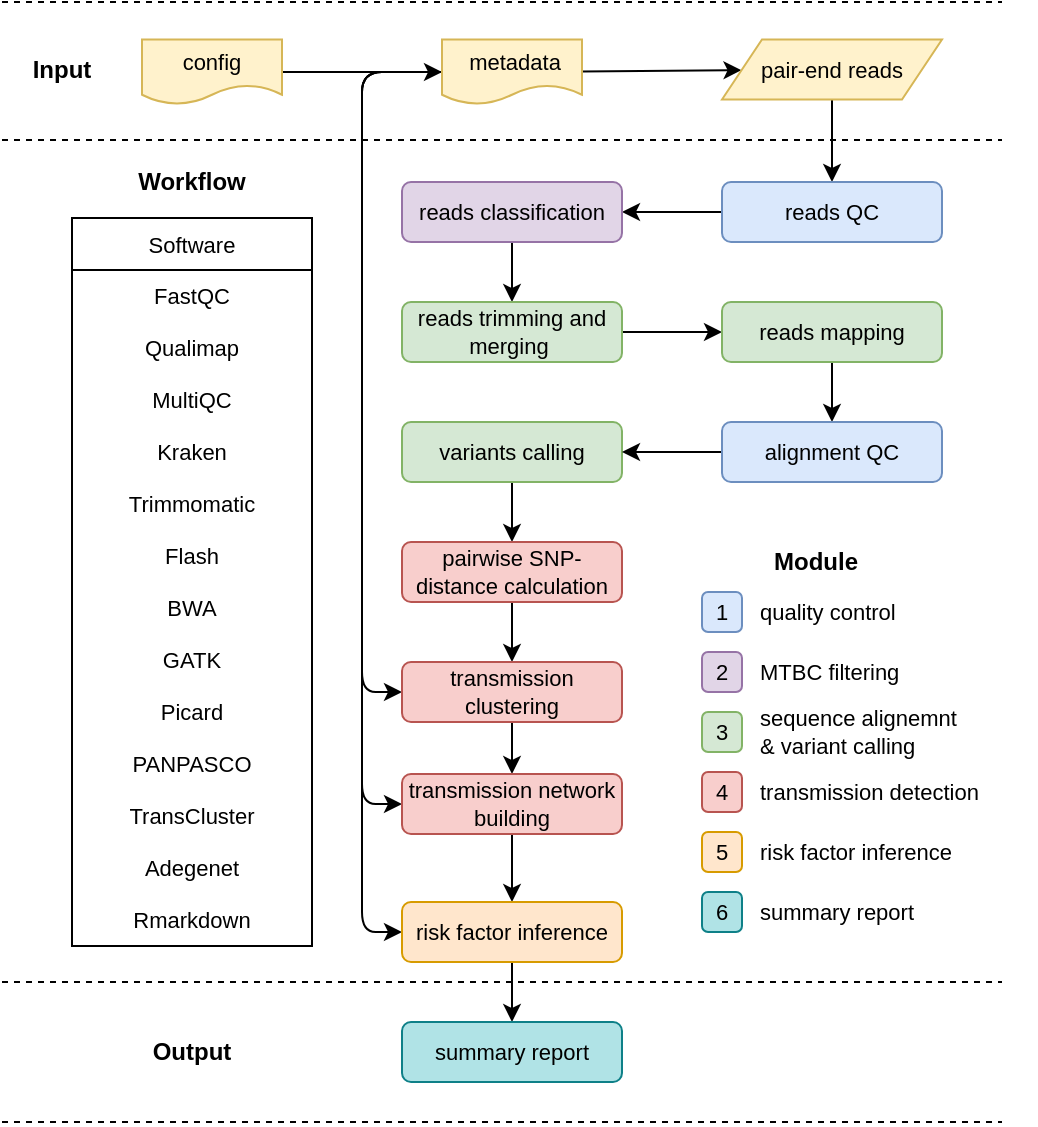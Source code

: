 <mxfile>
    <diagram id="EAWruZUE_qWZ3CnmqtOu" name="Page-1">
        <mxGraphModel dx="717" dy="545" grid="1" gridSize="10" guides="1" tooltips="1" connect="1" arrows="1" fold="1" page="1" pageScale="1" pageWidth="827" pageHeight="1169" background="#ffffff" math="0" shadow="0">
            <root>
                <mxCell id="0"/>
                <mxCell id="1" parent="0"/>
                <mxCell id="13" style="edgeStyle=none;html=1;fontSize=11;comic=0;fontFamily=Arial;" parent="1" source="9" target="10" edge="1">
                    <mxGeometry relative="1" as="geometry"/>
                </mxCell>
                <mxCell id="9" value="&lt;font style=&quot;font-size: 11px;&quot;&gt;config&lt;/font&gt;" style="shape=document;whiteSpace=wrap;html=1;boundedLbl=1;fontSize=11;fillColor=#fff2cc;strokeColor=#d6b656;comic=0;fontFamily=Arial;" parent="1" vertex="1">
                    <mxGeometry x="80" y="68.75" width="70" height="32.5" as="geometry"/>
                </mxCell>
                <mxCell id="130" value="" style="edgeStyle=none;html=1;" parent="1" source="10" target="14" edge="1">
                    <mxGeometry relative="1" as="geometry"/>
                </mxCell>
                <mxCell id="134" style="edgeStyle=orthogonalEdgeStyle;html=1;" parent="1" source="10" target="36" edge="1">
                    <mxGeometry relative="1" as="geometry">
                        <Array as="points">
                            <mxPoint x="190" y="85"/>
                            <mxPoint x="190" y="395"/>
                        </Array>
                    </mxGeometry>
                </mxCell>
                <mxCell id="136" style="edgeStyle=orthogonalEdgeStyle;html=1;" parent="1" source="10" target="38" edge="1">
                    <mxGeometry relative="1" as="geometry">
                        <Array as="points">
                            <mxPoint x="190" y="85"/>
                            <mxPoint x="190" y="451"/>
                        </Array>
                    </mxGeometry>
                </mxCell>
                <mxCell id="138" style="edgeStyle=orthogonalEdgeStyle;html=1;" parent="1" source="10" target="50" edge="1">
                    <mxGeometry relative="1" as="geometry">
                        <Array as="points">
                            <mxPoint x="190" y="85"/>
                            <mxPoint x="190" y="515"/>
                        </Array>
                    </mxGeometry>
                </mxCell>
                <mxCell id="10" value="&lt;font style=&quot;font-size: 11px&quot;&gt;&amp;nbsp;metadata&lt;/font&gt;" style="shape=document;whiteSpace=wrap;html=1;boundedLbl=1;fontSize=11;fillColor=#fff2cc;strokeColor=#d6b656;comic=0;fontFamily=Arial;" parent="1" vertex="1">
                    <mxGeometry x="230" y="68.75" width="70" height="32.5" as="geometry"/>
                </mxCell>
                <mxCell id="62" style="edgeStyle=orthogonalEdgeStyle;html=1;strokeWidth=1;comic=0;fontSize=11;fontFamily=Arial;" parent="1" source="14" target="17" edge="1">
                    <mxGeometry relative="1" as="geometry"/>
                </mxCell>
                <mxCell id="14" value="&lt;font style=&quot;font-size: 11px;&quot;&gt;pair-end reads&lt;/font&gt;" style="shape=parallelogram;perimeter=parallelogramPerimeter;whiteSpace=wrap;html=1;fixedSize=1;fontSize=11;fillColor=#fff2cc;strokeColor=#d6b656;comic=0;fontFamily=Arial;" parent="1" vertex="1">
                    <mxGeometry x="370" y="68.75" width="110" height="30" as="geometry"/>
                </mxCell>
                <mxCell id="30" style="edgeStyle=none;html=1;comic=0;fontSize=11;fontFamily=Arial;" parent="1" source="17" target="19" edge="1">
                    <mxGeometry relative="1" as="geometry"/>
                </mxCell>
                <mxCell id="17" value="&lt;font style=&quot;font-size: 11px&quot;&gt;reads QC&lt;br style=&quot;font-size: 11px&quot;&gt;&lt;/font&gt;" style="rounded=1;whiteSpace=wrap;html=1;fontSize=11;fillColor=#dae8fc;strokeColor=#6c8ebf;comic=0;fontFamily=Arial;" parent="1" vertex="1">
                    <mxGeometry x="370" y="140" width="110" height="30" as="geometry"/>
                </mxCell>
                <mxCell id="32" value="" style="edgeStyle=none;html=1;comic=0;fontSize=11;fontFamily=Arial;" parent="1" source="19" target="21" edge="1">
                    <mxGeometry relative="1" as="geometry"/>
                </mxCell>
                <mxCell id="19" value="&lt;font style=&quot;font-size: 11px;&quot;&gt;reads classification&lt;br style=&quot;font-size: 11px;&quot;&gt;&lt;/font&gt;" style="rounded=1;whiteSpace=wrap;html=1;fontSize=11;fillColor=#e1d5e7;strokeColor=#9673a6;comic=0;fontFamily=Arial;" parent="1" vertex="1">
                    <mxGeometry x="210" y="140" width="110" height="30" as="geometry"/>
                </mxCell>
                <mxCell id="33" value="" style="edgeStyle=none;html=1;comic=0;fontSize=11;fontFamily=Arial;" parent="1" source="21" target="23" edge="1">
                    <mxGeometry relative="1" as="geometry"/>
                </mxCell>
                <mxCell id="21" value="&lt;font style=&quot;font-size: 11px;&quot;&gt;reads trimming and merging&amp;nbsp;&lt;br style=&quot;font-size: 11px;&quot;&gt;&lt;/font&gt;" style="rounded=1;whiteSpace=wrap;html=1;fontSize=11;glass=0;shadow=0;sketch=0;fillColor=#d5e8d4;strokeColor=#82b366;comic=0;fontFamily=Arial;" parent="1" vertex="1">
                    <mxGeometry x="210" y="200" width="110" height="30" as="geometry"/>
                </mxCell>
                <mxCell id="124" value="" style="edgeStyle=none;html=1;" parent="1" source="23" target="123" edge="1">
                    <mxGeometry relative="1" as="geometry"/>
                </mxCell>
                <mxCell id="23" value="&lt;font style=&quot;font-size: 11px;&quot;&gt;reads mapping&lt;br style=&quot;font-size: 11px;&quot;&gt;&lt;/font&gt;" style="rounded=1;whiteSpace=wrap;html=1;fontSize=11;fillColor=#d5e8d4;strokeColor=#82b366;comic=0;fontFamily=Arial;" parent="1" vertex="1">
                    <mxGeometry x="370" y="200" width="110" height="30" as="geometry"/>
                </mxCell>
                <mxCell id="35" value="" style="edgeStyle=none;html=1;comic=0;fontSize=11;fontFamily=Arial;" parent="1" source="25" target="27" edge="1">
                    <mxGeometry relative="1" as="geometry"/>
                </mxCell>
                <mxCell id="25" value="&lt;font style=&quot;font-size: 11px;&quot;&gt;variants calling&lt;br style=&quot;font-size: 11px;&quot;&gt;&lt;/font&gt;" style="rounded=1;whiteSpace=wrap;html=1;fontSize=11;fillColor=#d5e8d4;strokeColor=#82b366;comic=0;fontFamily=Arial;" parent="1" vertex="1">
                    <mxGeometry x="210" y="260" width="110" height="30" as="geometry"/>
                </mxCell>
                <mxCell id="37" value="" style="edgeStyle=none;html=1;comic=0;fontSize=11;fontFamily=Arial;" parent="1" source="27" target="36" edge="1">
                    <mxGeometry relative="1" as="geometry"/>
                </mxCell>
                <mxCell id="27" value="&lt;font style=&quot;font-size: 11px;&quot;&gt;pairwise SNP-distance calculation&lt;br style=&quot;font-size: 11px;&quot;&gt;&lt;/font&gt;" style="rounded=1;whiteSpace=wrap;html=1;fontSize=11;fillColor=#f8cecc;strokeColor=#b85450;comic=0;fontFamily=Arial;" parent="1" vertex="1">
                    <mxGeometry x="210" y="320" width="110" height="30" as="geometry"/>
                </mxCell>
                <mxCell id="39" value="" style="edgeStyle=none;html=1;comic=0;fontSize=11;fontFamily=Arial;" parent="1" source="36" target="38" edge="1">
                    <mxGeometry relative="1" as="geometry"/>
                </mxCell>
                <mxCell id="36" value="&lt;font style=&quot;font-size: 11px;&quot;&gt;transmission clustering&lt;br style=&quot;font-size: 11px;&quot;&gt;&lt;/font&gt;" style="rounded=1;whiteSpace=wrap;html=1;fontSize=11;fillColor=#f8cecc;strokeColor=#b85450;comic=0;fontFamily=Arial;" parent="1" vertex="1">
                    <mxGeometry x="210" y="380" width="110" height="30" as="geometry"/>
                </mxCell>
                <mxCell id="54" value="" style="edgeStyle=orthogonalEdgeStyle;html=1;comic=0;fontSize=11;fontFamily=Arial;" parent="1" source="38" target="50" edge="1">
                    <mxGeometry relative="1" as="geometry"/>
                </mxCell>
                <mxCell id="38" value="&lt;font style=&quot;font-size: 11px;&quot;&gt;transmission network building&lt;br style=&quot;font-size: 11px;&quot;&gt;&lt;/font&gt;" style="rounded=1;whiteSpace=wrap;html=1;fontSize=11;fillColor=#f8cecc;strokeColor=#b85450;comic=0;fontFamily=Arial;" parent="1" vertex="1">
                    <mxGeometry x="210" y="436" width="110" height="30" as="geometry"/>
                </mxCell>
                <mxCell id="117" style="edgeStyle=orthogonalEdgeStyle;html=1;exitX=0.5;exitY=1;exitDx=0;exitDy=0;fontSize=11;fontColor=#000000;fontFamily=Arial;" parent="1" source="50" target="116" edge="1">
                    <mxGeometry relative="1" as="geometry"/>
                </mxCell>
                <mxCell id="50" value="&lt;font style=&quot;font-size: 11px;&quot;&gt;risk factor inference&lt;br style=&quot;font-size: 11px;&quot;&gt;&lt;/font&gt;" style="rounded=1;whiteSpace=wrap;html=1;fontSize=11;fillColor=#ffe6cc;strokeColor=#d79b00;comic=0;fontFamily=Arial;" parent="1" vertex="1">
                    <mxGeometry x="210" y="500" width="110" height="30" as="geometry"/>
                </mxCell>
                <mxCell id="64" value="&lt;font style=&quot;font-size: 11px;&quot;&gt;1&lt;br style=&quot;font-size: 11px;&quot;&gt;&lt;/font&gt;" style="rounded=1;whiteSpace=wrap;html=1;fontSize=11;fillColor=#dae8fc;strokeColor=#6c8ebf;comic=0;fontFamily=Arial;" parent="1" vertex="1">
                    <mxGeometry x="360" y="345" width="20" height="20" as="geometry"/>
                </mxCell>
                <mxCell id="66" value="&lt;font style=&quot;font-size: 11px;&quot;&gt;2&lt;br style=&quot;font-size: 11px;&quot;&gt;&lt;/font&gt;" style="rounded=1;whiteSpace=wrap;html=1;fontSize=11;fillColor=#e1d5e7;strokeColor=#9673a6;comic=0;fontFamily=Arial;" parent="1" vertex="1">
                    <mxGeometry x="360" y="375" width="20" height="20" as="geometry"/>
                </mxCell>
                <mxCell id="67" value="quality control" style="text;html=1;strokeColor=none;fillColor=none;align=left;verticalAlign=middle;whiteSpace=wrap;rounded=0;fontSize=11;fontFamily=Arial;" parent="1" vertex="1">
                    <mxGeometry x="387" y="345" width="140" height="20" as="geometry"/>
                </mxCell>
                <mxCell id="68" value="&lt;font style=&quot;font-size: 11px;&quot;&gt;3&lt;br style=&quot;font-size: 11px;&quot;&gt;&lt;/font&gt;" style="rounded=1;whiteSpace=wrap;html=1;fontSize=11;fillColor=#d5e8d4;strokeColor=#82b366;comic=0;fontFamily=Arial;" parent="1" vertex="1">
                    <mxGeometry x="360" y="405" width="20" height="20" as="geometry"/>
                </mxCell>
                <mxCell id="69" value="MTBC filtering" style="text;html=1;strokeColor=none;fillColor=none;align=left;verticalAlign=middle;whiteSpace=wrap;rounded=0;fontSize=11;fontFamily=Arial;" parent="1" vertex="1">
                    <mxGeometry x="387" y="375" width="140" height="20" as="geometry"/>
                </mxCell>
                <mxCell id="71" value="&lt;font style=&quot;font-size: 11px;&quot;&gt;4&lt;br style=&quot;font-size: 11px;&quot;&gt;&lt;/font&gt;" style="rounded=1;whiteSpace=wrap;html=1;fontSize=11;fillColor=#f8cecc;strokeColor=#b85450;comic=0;fontFamily=Arial;" parent="1" vertex="1">
                    <mxGeometry x="360" y="435" width="20" height="20" as="geometry"/>
                </mxCell>
                <mxCell id="72" value="transmission detection" style="text;html=1;strokeColor=none;fillColor=none;align=left;verticalAlign=middle;whiteSpace=wrap;rounded=0;fontSize=11;fontFamily=Arial;" parent="1" vertex="1">
                    <mxGeometry x="387" y="435" width="140" height="20" as="geometry"/>
                </mxCell>
                <mxCell id="73" value="&lt;font style=&quot;font-size: 11px;&quot;&gt;5&lt;br style=&quot;font-size: 11px;&quot;&gt;&lt;/font&gt;" style="rounded=1;whiteSpace=wrap;html=1;fontSize=11;fillColor=#ffe6cc;strokeColor=#d79b00;comic=0;fontFamily=Arial;" parent="1" vertex="1">
                    <mxGeometry x="360" y="465" width="20" height="20" as="geometry"/>
                </mxCell>
                <mxCell id="74" value="risk factor inference" style="text;html=1;strokeColor=none;fillColor=none;align=left;verticalAlign=middle;whiteSpace=wrap;rounded=0;fontSize=11;fontFamily=Arial;" parent="1" vertex="1">
                    <mxGeometry x="387" y="465" width="140" height="20" as="geometry"/>
                </mxCell>
                <mxCell id="75" value="sequence alignemnt &lt;br&gt;&amp;amp; variant calling" style="text;html=1;strokeColor=none;fillColor=none;align=left;verticalAlign=middle;whiteSpace=wrap;rounded=0;fontSize=11;fontFamily=Arial;" parent="1" vertex="1">
                    <mxGeometry x="387" y="405" width="140" height="20" as="geometry"/>
                </mxCell>
                <mxCell id="83" value="" style="endArrow=none;dashed=1;html=1;edgeStyle=orthogonalEdgeStyle;fontSize=11;fontFamily=Arial;" parent="1" edge="1">
                    <mxGeometry width="50" height="50" relative="1" as="geometry">
                        <mxPoint x="10" y="119" as="sourcePoint"/>
                        <mxPoint x="510" y="119" as="targetPoint"/>
                    </mxGeometry>
                </mxCell>
                <mxCell id="84" value="" style="endArrow=none;dashed=1;html=1;fontSize=11;fontFamily=Arial;" parent="1" edge="1">
                    <mxGeometry width="50" height="50" relative="1" as="geometry">
                        <mxPoint x="10" y="50" as="sourcePoint"/>
                        <mxPoint x="510" y="50" as="targetPoint"/>
                    </mxGeometry>
                </mxCell>
                <mxCell id="85" value="" style="endArrow=none;dashed=1;html=1;fontSize=11;fontFamily=Arial;" parent="1" edge="1">
                    <mxGeometry width="50" height="50" relative="1" as="geometry">
                        <mxPoint x="10" y="540" as="sourcePoint"/>
                        <mxPoint x="510" y="540" as="targetPoint"/>
                    </mxGeometry>
                </mxCell>
                <mxCell id="89" value="&lt;b&gt;&lt;font style=&quot;font-size: 12px&quot;&gt;Input&lt;/font&gt;&lt;/b&gt;" style="text;html=1;strokeColor=none;fillColor=none;align=center;verticalAlign=middle;whiteSpace=wrap;rounded=0;flipV=0;rotation=0;fontSize=11;fontFamily=Arial;" parent="1" vertex="1">
                    <mxGeometry x="20" y="73.75" width="40" height="20" as="geometry"/>
                </mxCell>
                <mxCell id="90" value="&lt;b&gt;&lt;font style=&quot;font-size: 12px&quot;&gt;Workflow&lt;/font&gt;&lt;/b&gt;" style="text;html=1;strokeColor=none;fillColor=none;align=center;verticalAlign=middle;whiteSpace=wrap;rounded=0;flipV=0;rotation=0;fontSize=11;fontFamily=Arial;" parent="1" vertex="1">
                    <mxGeometry x="60" y="130" width="90" height="20" as="geometry"/>
                </mxCell>
                <mxCell id="91" value="Software" style="swimlane;fontStyle=0;childLayout=stackLayout;horizontal=1;startSize=26;horizontalStack=0;resizeParent=1;resizeParentMax=0;resizeLast=0;collapsible=1;marginBottom=0;fontSize=11;align=center;swimlaneFillColor=none;fontFamily=Arial;" parent="1" vertex="1">
                    <mxGeometry x="45" y="158" width="120" height="364" as="geometry"/>
                </mxCell>
                <mxCell id="92" value="FastQC" style="text;strokeColor=none;fillColor=none;align=center;verticalAlign=top;spacingLeft=4;spacingRight=4;overflow=hidden;rotatable=0;points=[[0,0.5],[1,0.5]];portConstraint=eastwest;fontSize=11;fontFamily=Arial;" parent="91" vertex="1">
                    <mxGeometry y="26" width="120" height="26" as="geometry"/>
                </mxCell>
                <mxCell id="93" value="Qualimap" style="text;strokeColor=none;fillColor=none;align=center;verticalAlign=top;spacingLeft=4;spacingRight=4;overflow=hidden;rotatable=0;points=[[0,0.5],[1,0.5]];portConstraint=eastwest;fontSize=11;fontFamily=Arial;" parent="91" vertex="1">
                    <mxGeometry y="52" width="120" height="26" as="geometry"/>
                </mxCell>
                <mxCell id="94" value="MultiQC" style="text;strokeColor=none;fillColor=none;align=center;verticalAlign=top;spacingLeft=4;spacingRight=4;overflow=hidden;rotatable=0;points=[[0,0.5],[1,0.5]];portConstraint=eastwest;fontSize=11;fontFamily=Arial;" parent="91" vertex="1">
                    <mxGeometry y="78" width="120" height="26" as="geometry"/>
                </mxCell>
                <mxCell id="97" value="Kraken" style="text;strokeColor=none;fillColor=none;align=center;verticalAlign=top;spacingLeft=4;spacingRight=4;overflow=hidden;rotatable=0;points=[[0,0.5],[1,0.5]];portConstraint=eastwest;fontSize=11;fontFamily=Arial;" parent="91" vertex="1">
                    <mxGeometry y="104" width="120" height="26" as="geometry"/>
                </mxCell>
                <mxCell id="98" value="Trimmomatic" style="text;strokeColor=none;fillColor=none;align=center;verticalAlign=top;spacingLeft=4;spacingRight=4;overflow=hidden;rotatable=0;points=[[0,0.5],[1,0.5]];portConstraint=eastwest;fontSize=11;fontFamily=Arial;" parent="91" vertex="1">
                    <mxGeometry y="130" width="120" height="26" as="geometry"/>
                </mxCell>
                <mxCell id="99" value="Flash" style="text;strokeColor=none;fillColor=none;align=center;verticalAlign=top;spacingLeft=4;spacingRight=4;overflow=hidden;rotatable=0;points=[[0,0.5],[1,0.5]];portConstraint=eastwest;fontSize=11;fontFamily=Arial;" parent="91" vertex="1">
                    <mxGeometry y="156" width="120" height="26" as="geometry"/>
                </mxCell>
                <mxCell id="102" value="BWA" style="text;strokeColor=none;fillColor=none;align=center;verticalAlign=top;spacingLeft=4;spacingRight=4;overflow=hidden;rotatable=0;points=[[0,0.5],[1,0.5]];portConstraint=eastwest;fontSize=11;fontFamily=Arial;" parent="91" vertex="1">
                    <mxGeometry y="182" width="120" height="26" as="geometry"/>
                </mxCell>
                <mxCell id="112" value="GATK" style="text;strokeColor=none;fillColor=none;align=center;verticalAlign=top;spacingLeft=4;spacingRight=4;overflow=hidden;rotatable=0;points=[[0,0.5],[1,0.5]];portConstraint=eastwest;fontSize=11;fontFamily=Arial;" parent="91" vertex="1">
                    <mxGeometry y="208" width="120" height="26" as="geometry"/>
                </mxCell>
                <mxCell id="113" value="Picard" style="text;strokeColor=none;fillColor=none;align=center;verticalAlign=top;spacingLeft=4;spacingRight=4;overflow=hidden;rotatable=0;points=[[0,0.5],[1,0.5]];portConstraint=eastwest;fontSize=11;fontFamily=Arial;" parent="91" vertex="1">
                    <mxGeometry y="234" width="120" height="26" as="geometry"/>
                </mxCell>
                <mxCell id="114" value="PANPASCO" style="text;strokeColor=none;fillColor=none;align=center;verticalAlign=top;spacingLeft=4;spacingRight=4;overflow=hidden;rotatable=0;points=[[0,0.5],[1,0.5]];portConstraint=eastwest;fontSize=11;fontFamily=Arial;" parent="91" vertex="1">
                    <mxGeometry y="260" width="120" height="26" as="geometry"/>
                </mxCell>
                <mxCell id="128" value="TransCluster" style="text;strokeColor=none;fillColor=none;align=center;verticalAlign=top;spacingLeft=4;spacingRight=4;overflow=hidden;rotatable=0;points=[[0,0.5],[1,0.5]];portConstraint=eastwest;fontSize=11;fontFamily=Arial;" parent="91" vertex="1">
                    <mxGeometry y="286" width="120" height="26" as="geometry"/>
                </mxCell>
                <mxCell id="131" value="Adegenet" style="text;strokeColor=none;fillColor=none;align=center;verticalAlign=top;spacingLeft=4;spacingRight=4;overflow=hidden;rotatable=0;points=[[0,0.5],[1,0.5]];portConstraint=eastwest;fontSize=11;fontFamily=Arial;" parent="91" vertex="1">
                    <mxGeometry y="312" width="120" height="26" as="geometry"/>
                </mxCell>
                <mxCell id="132" value="Rmarkdown" style="text;strokeColor=none;fillColor=none;align=center;verticalAlign=top;spacingLeft=4;spacingRight=4;overflow=hidden;rotatable=0;points=[[0,0.5],[1,0.5]];portConstraint=eastwest;fontSize=11;fontFamily=Arial;" parent="91" vertex="1">
                    <mxGeometry y="338" width="120" height="26" as="geometry"/>
                </mxCell>
                <mxCell id="116" value="&lt;font style=&quot;font-size: 11px&quot;&gt;summary report&lt;br style=&quot;font-size: 11px&quot;&gt;&lt;/font&gt;" style="rounded=1;whiteSpace=wrap;html=1;fontSize=11;fillColor=#b0e3e6;strokeColor=#0e8088;comic=0;fontFamily=Arial;" parent="1" vertex="1">
                    <mxGeometry x="210" y="560" width="110" height="30" as="geometry"/>
                </mxCell>
                <mxCell id="118" value="" style="endArrow=none;dashed=1;html=1;fontSize=11;fontFamily=Arial;" parent="1" edge="1">
                    <mxGeometry width="50" height="50" relative="1" as="geometry">
                        <mxPoint x="10" y="610" as="sourcePoint"/>
                        <mxPoint x="510" y="610" as="targetPoint"/>
                    </mxGeometry>
                </mxCell>
                <mxCell id="119" value="&lt;b&gt;&lt;font style=&quot;font-size: 12px&quot;&gt;Output&lt;/font&gt;&lt;/b&gt;" style="text;html=1;strokeColor=none;fillColor=none;align=center;verticalAlign=middle;whiteSpace=wrap;rounded=0;flipV=0;rotation=0;fontSize=11;fontFamily=Arial;" parent="1" vertex="1">
                    <mxGeometry x="60" y="565" width="90" height="20" as="geometry"/>
                </mxCell>
                <mxCell id="120" value="summary report" style="text;html=1;strokeColor=none;fillColor=none;align=left;verticalAlign=middle;whiteSpace=wrap;rounded=0;fontSize=11;fontFamily=Arial;" parent="1" vertex="1">
                    <mxGeometry x="387" y="495" width="140" height="20" as="geometry"/>
                </mxCell>
                <mxCell id="121" value="&lt;font style=&quot;font-size: 11px;&quot;&gt;6&lt;br style=&quot;font-size: 11px;&quot;&gt;&lt;/font&gt;" style="rounded=1;whiteSpace=wrap;html=1;fontSize=11;fillColor=#b0e3e6;strokeColor=#0e8088;comic=0;fontFamily=Arial;" parent="1" vertex="1">
                    <mxGeometry x="360" y="495" width="20" height="20" as="geometry"/>
                </mxCell>
                <mxCell id="122" value="&lt;font style=&quot;font-size: 12px&quot;&gt;Module&lt;/font&gt;" style="text;html=1;strokeColor=none;fillColor=none;align=center;verticalAlign=middle;whiteSpace=wrap;rounded=0;fontSize=11;fontColor=#000000;fontStyle=1;fontFamily=Arial;" parent="1" vertex="1">
                    <mxGeometry x="387" y="320" width="60" height="20" as="geometry"/>
                </mxCell>
                <mxCell id="126" style="edgeStyle=none;html=1;exitX=0;exitY=0.5;exitDx=0;exitDy=0;entryX=1;entryY=0.5;entryDx=0;entryDy=0;" parent="1" source="123" target="25" edge="1">
                    <mxGeometry relative="1" as="geometry"/>
                </mxCell>
                <mxCell id="123" value="&lt;font style=&quot;font-size: 11px&quot;&gt;alignment QC&lt;br style=&quot;font-size: 11px&quot;&gt;&lt;/font&gt;" style="rounded=1;whiteSpace=wrap;html=1;fontSize=11;fillColor=#dae8fc;strokeColor=#6c8ebf;comic=0;fontFamily=Arial;" parent="1" vertex="1">
                    <mxGeometry x="370" y="260" width="110" height="30" as="geometry"/>
                </mxCell>
            </root>
        </mxGraphModel>
    </diagram>
</mxfile>